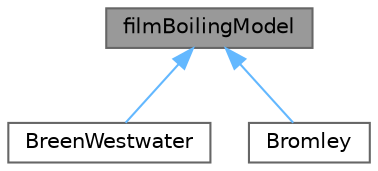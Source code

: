 digraph "filmBoilingModel"
{
 // LATEX_PDF_SIZE
  bgcolor="transparent";
  edge [fontname=Helvetica,fontsize=10,labelfontname=Helvetica,labelfontsize=10];
  node [fontname=Helvetica,fontsize=10,shape=box,height=0.2,width=0.4];
  Node1 [id="Node000001",label="filmBoilingModel",height=0.2,width=0.4,color="gray40", fillcolor="grey60", style="filled", fontcolor="black",tooltip=" "];
  Node1 -> Node2 [id="edge1_Node000001_Node000002",dir="back",color="steelblue1",style="solid",tooltip=" "];
  Node2 [id="Node000002",label="BreenWestwater",height=0.2,width=0.4,color="gray40", fillcolor="white", style="filled",URL="$classFoam_1_1wallBoilingModels_1_1filmBoilingModels_1_1BreenWestwater.html",tooltip="Boiling film correlation. A correlation for boiling film modelling based on Breen & Westwater (1965) ..."];
  Node1 -> Node3 [id="edge2_Node000001_Node000003",dir="back",color="steelblue1",style="solid",tooltip=" "];
  Node3 [id="Node000003",label="Bromley",height=0.2,width=0.4,color="gray40", fillcolor="white", style="filled",URL="$classFoam_1_1wallBoilingModels_1_1filmBoilingModels_1_1Bromley.html",tooltip="A correlation for boiling film modelling based on Bromley (1950) for boiling flows."];
}
